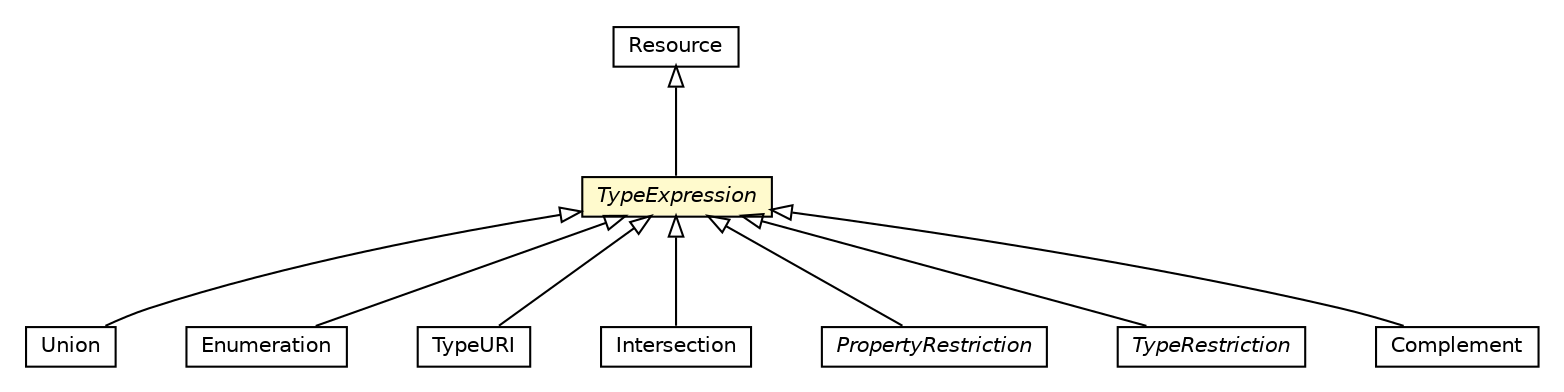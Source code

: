 #!/usr/local/bin/dot
#
# Class diagram 
# Generated by UMLGraph version R5_6-24-gf6e263 (http://www.umlgraph.org/)
#

digraph G {
	edge [fontname="Helvetica",fontsize=10,labelfontname="Helvetica",labelfontsize=10];
	node [fontname="Helvetica",fontsize=10,shape=plaintext];
	nodesep=0.25;
	ranksep=0.5;
	// org.universAAL.middleware.rdf.Resource
	c8087595 [label=<<table title="org.universAAL.middleware.rdf.Resource" border="0" cellborder="1" cellspacing="0" cellpadding="2" port="p" href="../rdf/Resource.html">
		<tr><td><table border="0" cellspacing="0" cellpadding="1">
<tr><td align="center" balign="center"> Resource </td></tr>
		</table></td></tr>
		</table>>, URL="../rdf/Resource.html", fontname="Helvetica", fontcolor="black", fontsize=10.0];
	// org.universAAL.middleware.owl.Union
	c8087615 [label=<<table title="org.universAAL.middleware.owl.Union" border="0" cellborder="1" cellspacing="0" cellpadding="2" port="p" href="./Union.html">
		<tr><td><table border="0" cellspacing="0" cellpadding="1">
<tr><td align="center" balign="center"> Union </td></tr>
		</table></td></tr>
		</table>>, URL="./Union.html", fontname="Helvetica", fontcolor="black", fontsize=10.0];
	// org.universAAL.middleware.owl.Enumeration
	c8087619 [label=<<table title="org.universAAL.middleware.owl.Enumeration" border="0" cellborder="1" cellspacing="0" cellpadding="2" port="p" href="./Enumeration.html">
		<tr><td><table border="0" cellspacing="0" cellpadding="1">
<tr><td align="center" balign="center"> Enumeration </td></tr>
		</table></td></tr>
		</table>>, URL="./Enumeration.html", fontname="Helvetica", fontcolor="black", fontsize=10.0];
	// org.universAAL.middleware.owl.TypeURI
	c8087621 [label=<<table title="org.universAAL.middleware.owl.TypeURI" border="0" cellborder="1" cellspacing="0" cellpadding="2" port="p" href="./TypeURI.html">
		<tr><td><table border="0" cellspacing="0" cellpadding="1">
<tr><td align="center" balign="center"> TypeURI </td></tr>
		</table></td></tr>
		</table>>, URL="./TypeURI.html", fontname="Helvetica", fontcolor="black", fontsize=10.0];
	// org.universAAL.middleware.owl.Intersection
	c8087625 [label=<<table title="org.universAAL.middleware.owl.Intersection" border="0" cellborder="1" cellspacing="0" cellpadding="2" port="p" href="./Intersection.html">
		<tr><td><table border="0" cellspacing="0" cellpadding="1">
<tr><td align="center" balign="center"> Intersection </td></tr>
		</table></td></tr>
		</table>>, URL="./Intersection.html", fontname="Helvetica", fontcolor="black", fontsize=10.0];
	// org.universAAL.middleware.owl.PropertyRestriction
	c8087628 [label=<<table title="org.universAAL.middleware.owl.PropertyRestriction" border="0" cellborder="1" cellspacing="0" cellpadding="2" port="p" href="./PropertyRestriction.html">
		<tr><td><table border="0" cellspacing="0" cellpadding="1">
<tr><td align="center" balign="center"><font face="Helvetica-Oblique"> PropertyRestriction </font></td></tr>
		</table></td></tr>
		</table>>, URL="./PropertyRestriction.html", fontname="Helvetica", fontcolor="black", fontsize=10.0];
	// org.universAAL.middleware.owl.TypeRestriction
	c8087631 [label=<<table title="org.universAAL.middleware.owl.TypeRestriction" border="0" cellborder="1" cellspacing="0" cellpadding="2" port="p" href="./TypeRestriction.html">
		<tr><td><table border="0" cellspacing="0" cellpadding="1">
<tr><td align="center" balign="center"><font face="Helvetica-Oblique"> TypeRestriction </font></td></tr>
		</table></td></tr>
		</table>>, URL="./TypeRestriction.html", fontname="Helvetica", fontcolor="black", fontsize=10.0];
	// org.universAAL.middleware.owl.TypeExpression
	c8087640 [label=<<table title="org.universAAL.middleware.owl.TypeExpression" border="0" cellborder="1" cellspacing="0" cellpadding="2" port="p" bgcolor="lemonChiffon" href="./TypeExpression.html">
		<tr><td><table border="0" cellspacing="0" cellpadding="1">
<tr><td align="center" balign="center"><font face="Helvetica-Oblique"> TypeExpression </font></td></tr>
		</table></td></tr>
		</table>>, URL="./TypeExpression.html", fontname="Helvetica", fontcolor="black", fontsize=10.0];
	// org.universAAL.middleware.owl.Complement
	c8087643 [label=<<table title="org.universAAL.middleware.owl.Complement" border="0" cellborder="1" cellspacing="0" cellpadding="2" port="p" href="./Complement.html">
		<tr><td><table border="0" cellspacing="0" cellpadding="1">
<tr><td align="center" balign="center"> Complement </td></tr>
		</table></td></tr>
		</table>>, URL="./Complement.html", fontname="Helvetica", fontcolor="black", fontsize=10.0];
	//org.universAAL.middleware.owl.Union extends org.universAAL.middleware.owl.TypeExpression
	c8087640:p -> c8087615:p [dir=back,arrowtail=empty];
	//org.universAAL.middleware.owl.Enumeration extends org.universAAL.middleware.owl.TypeExpression
	c8087640:p -> c8087619:p [dir=back,arrowtail=empty];
	//org.universAAL.middleware.owl.TypeURI extends org.universAAL.middleware.owl.TypeExpression
	c8087640:p -> c8087621:p [dir=back,arrowtail=empty];
	//org.universAAL.middleware.owl.Intersection extends org.universAAL.middleware.owl.TypeExpression
	c8087640:p -> c8087625:p [dir=back,arrowtail=empty];
	//org.universAAL.middleware.owl.PropertyRestriction extends org.universAAL.middleware.owl.TypeExpression
	c8087640:p -> c8087628:p [dir=back,arrowtail=empty];
	//org.universAAL.middleware.owl.TypeRestriction extends org.universAAL.middleware.owl.TypeExpression
	c8087640:p -> c8087631:p [dir=back,arrowtail=empty];
	//org.universAAL.middleware.owl.TypeExpression extends org.universAAL.middleware.rdf.Resource
	c8087595:p -> c8087640:p [dir=back,arrowtail=empty];
	//org.universAAL.middleware.owl.Complement extends org.universAAL.middleware.owl.TypeExpression
	c8087640:p -> c8087643:p [dir=back,arrowtail=empty];
}

